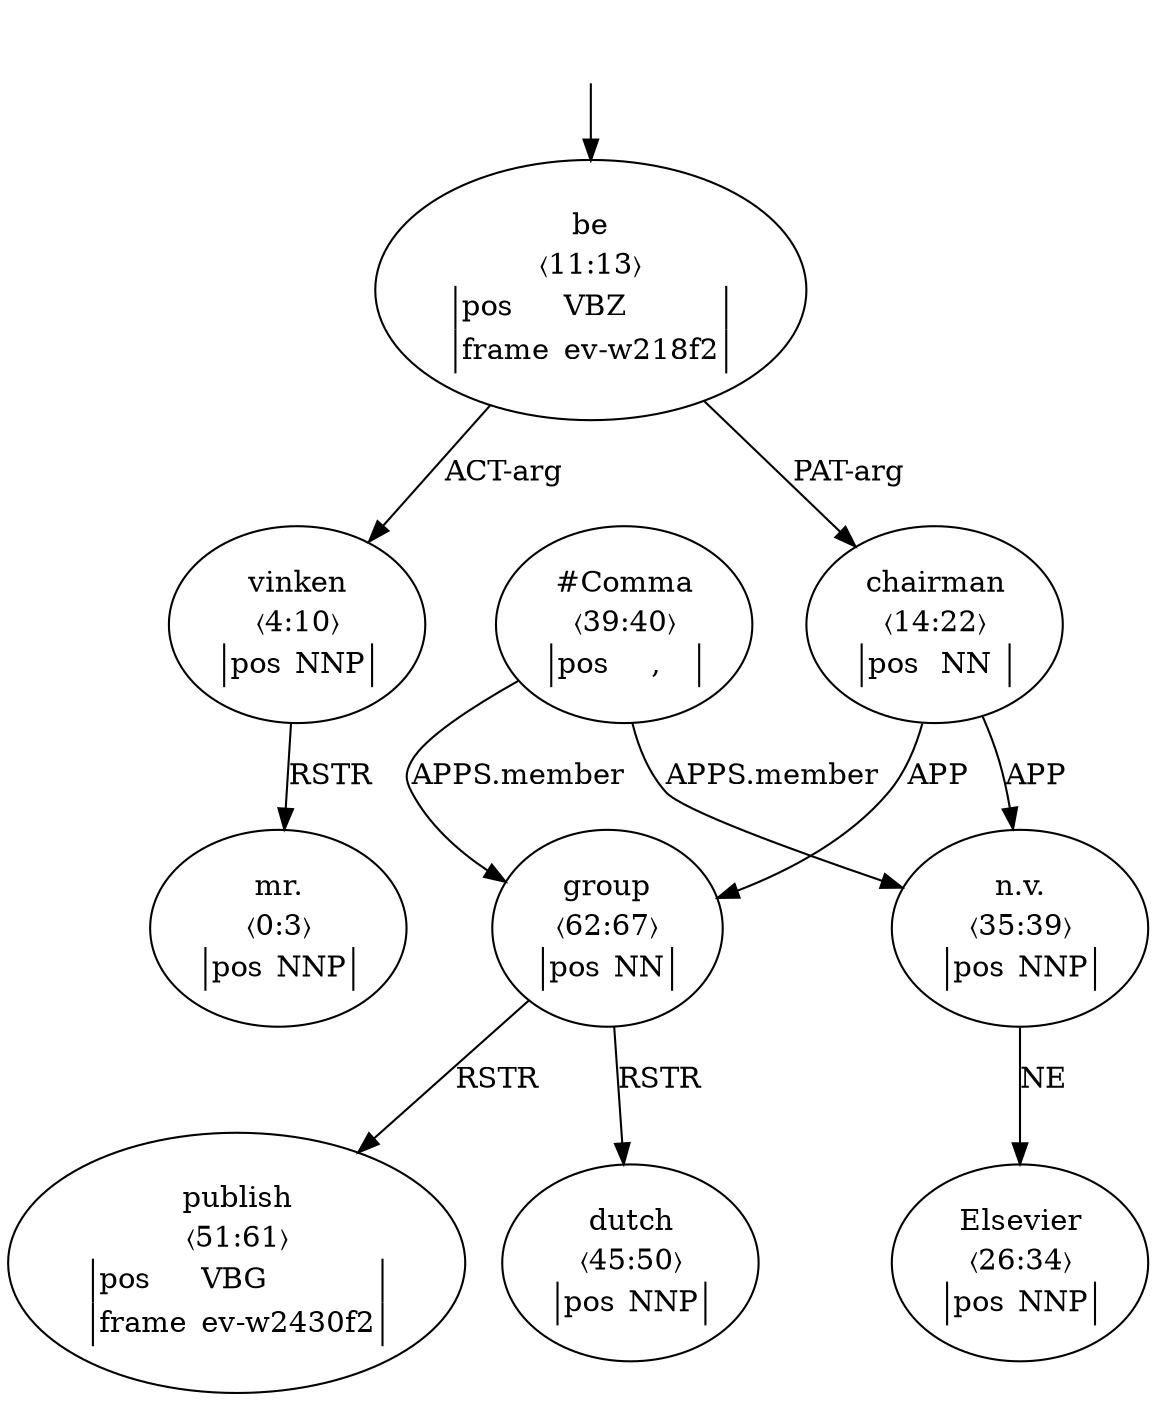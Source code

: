 digraph "20001002" {
  top [ style=invis ];
  top -> 2;
  0 [ label=<<table align="center" border="0" cellspacing="0"><tr><td colspan="2">mr.</td></tr><tr><td colspan="2">〈0:3〉</td></tr><tr><td sides="l" border="1" align="left">pos</td><td sides="r" border="1" align="left">NNP</td></tr></table>> ];
  1 [ label=<<table align="center" border="0" cellspacing="0"><tr><td colspan="2">vinken</td></tr><tr><td colspan="2">〈4:10〉</td></tr><tr><td sides="l" border="1" align="left">pos</td><td sides="r" border="1" align="left">NNP</td></tr></table>> ];
  2 [ label=<<table align="center" border="0" cellspacing="0"><tr><td colspan="2">be</td></tr><tr><td colspan="2">〈11:13〉</td></tr><tr><td sides="l" border="1" align="left">pos</td><td sides="r" border="1" align="left">VBZ</td></tr><tr><td sides="l" border="1" align="left">frame</td><td sides="r" border="1" align="left">ev-w218f2</td></tr></table>> ];
  3 [ label=<<table align="center" border="0" cellspacing="0"><tr><td colspan="2">chairman</td></tr><tr><td colspan="2">〈14:22〉</td></tr><tr><td sides="l" border="1" align="left">pos</td><td sides="r" border="1" align="left">NN</td></tr></table>> ];
  5 [ label=<<table align="center" border="0" cellspacing="0"><tr><td colspan="2">Elsevier</td></tr><tr><td colspan="2">〈26:34〉</td></tr><tr><td sides="l" border="1" align="left">pos</td><td sides="r" border="1" align="left">NNP</td></tr></table>> ];
  6 [ label=<<table align="center" border="0" cellspacing="0"><tr><td colspan="2">n.v.</td></tr><tr><td colspan="2">〈35:39〉</td></tr><tr><td sides="l" border="1" align="left">pos</td><td sides="r" border="1" align="left">NNP</td></tr></table>> ];
  7 [ label=<<table align="center" border="0" cellspacing="0"><tr><td colspan="2">#Comma</td></tr><tr><td colspan="2">〈39:40〉</td></tr><tr><td sides="l" border="1" align="left">pos</td><td sides="r" border="1" align="left">,</td></tr></table>> ];
  9 [ label=<<table align="center" border="0" cellspacing="0"><tr><td colspan="2">dutch</td></tr><tr><td colspan="2">〈45:50〉</td></tr><tr><td sides="l" border="1" align="left">pos</td><td sides="r" border="1" align="left">NNP</td></tr></table>> ];
  10 [ label=<<table align="center" border="0" cellspacing="0"><tr><td colspan="2">publish</td></tr><tr><td colspan="2">〈51:61〉</td></tr><tr><td sides="l" border="1" align="left">pos</td><td sides="r" border="1" align="left">VBG</td></tr><tr><td sides="l" border="1" align="left">frame</td><td sides="r" border="1" align="left">ev-w2430f2</td></tr></table>> ];
  11 [ label=<<table align="center" border="0" cellspacing="0"><tr><td colspan="2">group</td></tr><tr><td colspan="2">〈62:67〉</td></tr><tr><td sides="l" border="1" align="left">pos</td><td sides="r" border="1" align="left">NN</td></tr></table>> ];
  2 -> 3 [ label="PAT-arg" ];
  6 -> 5 [ label="NE" ];
  2 -> 1 [ label="ACT-arg" ];
  7 -> 6 [ label="APPS.member" ];
  1 -> 0 [ label="RSTR" ];
  7 -> 11 [ label="APPS.member" ];
  3 -> 11 [ label="APP" ];
  11 -> 9 [ label="RSTR" ];
  3 -> 6 [ label="APP" ];
  11 -> 10 [ label="RSTR" ];
}

